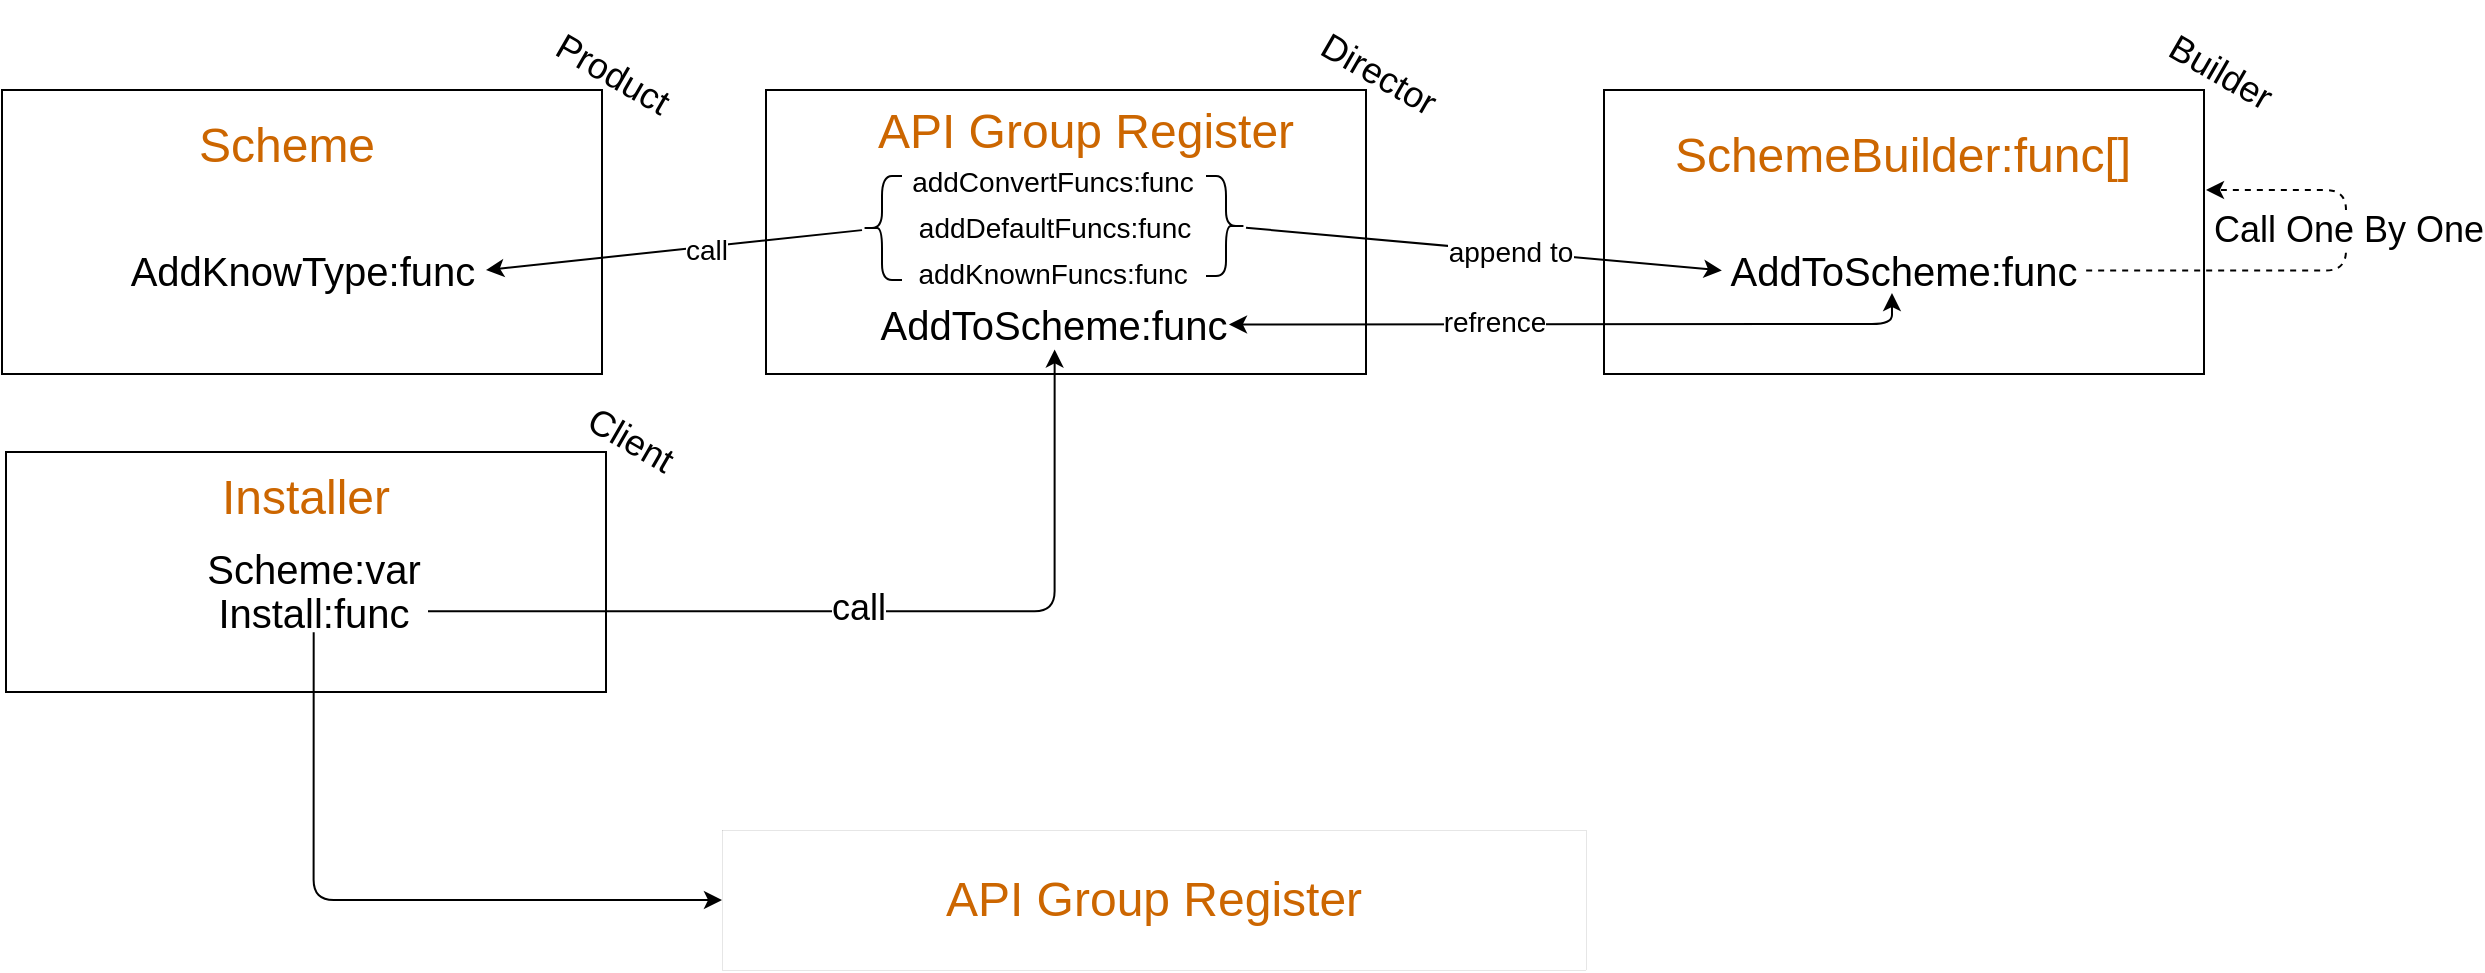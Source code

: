 <mxfile>
    <diagram id="KSGf075R0hTIlhzQJ1op" name="第 1 页">
        <mxGraphModel dx="1468" dy="636" grid="1" gridSize="10" guides="1" tooltips="1" connect="1" arrows="1" fold="1" page="1" pageScale="1" pageWidth="827" pageHeight="1169" math="0" shadow="0">
            <root>
                <mxCell id="0"/>
                <mxCell id="1" parent="0"/>
                <mxCell id="59" value="" style="group;fontColor=#CC6600;strokeColor=#CC6600;rounded=0;" vertex="1" connectable="0" parent="1">
                    <mxGeometry x="-112" y="400" width="300" height="142" as="geometry"/>
                </mxCell>
                <mxCell id="38" value="" style="rounded=0;whiteSpace=wrap;html=1;" vertex="1" parent="59">
                    <mxGeometry width="300" height="142" as="geometry"/>
                </mxCell>
                <mxCell id="56" value="AddKnowType:func" style="text;html=1;strokeColor=none;fillColor=none;align=center;verticalAlign=middle;whiteSpace=wrap;rounded=0;fontSize=20;" vertex="1" parent="59">
                    <mxGeometry x="125.676" y="77.682" width="48.649" height="25.059" as="geometry"/>
                </mxCell>
                <mxCell id="53" value="&lt;font style=&quot;font-size: 24px&quot;&gt;Scheme&lt;/font&gt;" style="text;html=1;strokeColor=none;fillColor=none;align=center;verticalAlign=middle;whiteSpace=wrap;rounded=0;fontColor=#CC6600;" vertex="1" parent="59">
                    <mxGeometry x="117.568" y="15.035" width="48.649" height="25.059" as="geometry"/>
                </mxCell>
                <mxCell id="64" value="00" style="group;fontSize=14;" vertex="1" connectable="0" parent="1">
                    <mxGeometry x="270" y="400" width="300" height="160" as="geometry"/>
                </mxCell>
                <mxCell id="65" value="" style="rounded=0;whiteSpace=wrap;html=1;" vertex="1" parent="64">
                    <mxGeometry width="300" height="142" as="geometry"/>
                </mxCell>
                <mxCell id="66" value="AddToScheme:func" style="text;html=1;strokeColor=none;fillColor=none;align=center;verticalAlign=middle;whiteSpace=wrap;rounded=0;fontSize=20;" vertex="1" parent="64">
                    <mxGeometry x="57.16" y="104.68" width="174.32" height="25.06" as="geometry"/>
                </mxCell>
                <mxCell id="67" value="&lt;font style=&quot;font-size: 24px&quot; color=&quot;#cc6600&quot;&gt;API Group Register&lt;/font&gt;" style="text;html=1;strokeColor=none;fillColor=none;align=center;verticalAlign=middle;whiteSpace=wrap;rounded=0;" vertex="1" parent="64">
                    <mxGeometry x="30" y="8" width="260" height="25.06" as="geometry"/>
                </mxCell>
                <mxCell id="75" value="addConvertFuncs:func" style="text;html=1;strokeColor=none;fillColor=none;align=center;verticalAlign=middle;whiteSpace=wrap;rounded=0;fontSize=14;" vertex="1" parent="64">
                    <mxGeometry x="118.996" y="33.062" width="48.649" height="25.059" as="geometry"/>
                </mxCell>
                <mxCell id="76" value="addDefaultFuncs:func" style="text;html=1;strokeColor=none;fillColor=none;align=center;verticalAlign=middle;whiteSpace=wrap;rounded=0;fontSize=14;" vertex="1" parent="64">
                    <mxGeometry x="119.996" y="56.472" width="48.649" height="25.059" as="geometry"/>
                </mxCell>
                <mxCell id="78" value="addKnownFuncs:func" style="text;html=1;strokeColor=none;fillColor=none;align=center;verticalAlign=middle;whiteSpace=wrap;rounded=0;fontSize=14;" vertex="1" parent="64">
                    <mxGeometry x="118.996" y="79.622" width="48.649" height="25.059" as="geometry"/>
                </mxCell>
                <mxCell id="80" value="" style="shape=curlyBracket;whiteSpace=wrap;html=1;rounded=1;fontSize=14;" vertex="1" parent="64">
                    <mxGeometry x="48" y="43" width="20" height="52" as="geometry"/>
                </mxCell>
                <mxCell id="81" value="" style="shape=curlyBracket;whiteSpace=wrap;html=1;rounded=1;flipH=1;fontSize=14;" vertex="1" parent="64">
                    <mxGeometry x="220" y="43" width="20" height="50" as="geometry"/>
                </mxCell>
                <mxCell id="68" value="" style="group" vertex="1" connectable="0" parent="1">
                    <mxGeometry x="689" y="400" width="350" height="142" as="geometry"/>
                </mxCell>
                <mxCell id="69" value="" style="rounded=0;whiteSpace=wrap;html=1;" vertex="1" parent="68">
                    <mxGeometry width="300" height="142" as="geometry"/>
                </mxCell>
                <mxCell id="70" value="AddToScheme:func" style="text;html=1;strokeColor=none;fillColor=none;align=center;verticalAlign=middle;whiteSpace=wrap;rounded=0;fontSize=20;" vertex="1" parent="68">
                    <mxGeometry x="58.92" y="77.68" width="182.16" height="25.06" as="geometry"/>
                </mxCell>
                <mxCell id="71" value="&lt;font style=&quot;font-size: 24px&quot; color=&quot;#cc6600&quot;&gt;SchemeBuilder:func[]&lt;/font&gt;" style="text;html=1;strokeColor=none;fillColor=none;align=center;verticalAlign=middle;whiteSpace=wrap;rounded=0;" vertex="1" parent="68">
                    <mxGeometry x="22.43" y="20" width="255.14" height="25.06" as="geometry"/>
                </mxCell>
                <mxCell id="82" style="edgeStyle=none;html=1;fontSize=14;" edge="1" parent="1" source="80">
                    <mxGeometry relative="1" as="geometry">
                        <mxPoint x="130" y="490" as="targetPoint"/>
                        <Array as="points">
                            <mxPoint x="130" y="490"/>
                        </Array>
                    </mxGeometry>
                </mxCell>
                <mxCell id="85" value="call" style="edgeLabel;html=1;align=center;verticalAlign=middle;resizable=0;points=[];fontSize=14;fontColor=#000000;" vertex="1" connectable="0" parent="82">
                    <mxGeometry x="-0.172" y="1" relative="1" as="geometry">
                        <mxPoint as="offset"/>
                    </mxGeometry>
                </mxCell>
                <mxCell id="83" style="edgeStyle=none;html=1;entryX=0;entryY=0.5;entryDx=0;entryDy=0;fontSize=14;entryPerimeter=0;" edge="1" parent="1" source="81" target="70">
                    <mxGeometry relative="1" as="geometry"/>
                </mxCell>
                <mxCell id="86" value="append to" style="edgeLabel;html=1;align=center;verticalAlign=middle;resizable=0;points=[];fontSize=14;fontColor=#000000;" vertex="1" connectable="0" parent="83">
                    <mxGeometry x="0.107" relative="1" as="geometry">
                        <mxPoint as="offset"/>
                    </mxGeometry>
                </mxCell>
                <mxCell id="88" value="" style="endArrow=classic;startArrow=classic;html=1;fontSize=14;fontColor=#000000;entryX=0.467;entryY=0.951;entryDx=0;entryDy=0;exitX=1;exitY=0.5;exitDx=0;exitDy=0;entryPerimeter=0;" edge="1" parent="1" source="66" target="70">
                    <mxGeometry width="50" height="50" relative="1" as="geometry">
                        <mxPoint x="600" y="570" as="sourcePoint"/>
                        <mxPoint x="650" y="520" as="targetPoint"/>
                        <Array as="points">
                            <mxPoint x="833" y="517"/>
                        </Array>
                    </mxGeometry>
                </mxCell>
                <mxCell id="90" value="&lt;span style=&quot;color: rgba(0 , 0 , 0 , 0) ; font-family: monospace ; font-size: 0px ; background-color: rgb(248 , 249 , 250)&quot;&gt;%3CmxGraphModel%3E%3Croot%3E%3CmxCell%20id%3D%220%22%2F%3E%3CmxCell%20id%3D%221%22%20parent%3D%220%22%2F%3E%3CmxCell%20id%3D%222%22%20value%3D%22refrence%22%20style%3D%22text%3Bhtml%3D1%3Balign%3Dcenter%3BverticalAlign%3Dmiddle%3Bresizable%3D0%3Bpoints%3D%5B%5D%3Bautosize%3D1%3BstrokeColor%3Dnone%3BfillColor%3Dnone%3BfontSize%3D14%3BfontColor%3D%23000000%3B%22%20vertex%3D%221%22%20parent%3D%221%22%3E%3CmxGeometry%20x%3D%22610%22%20y%3D%22500%22%20width%3D%2270%22%20height%3D%2220%22%20as%3D%22geometry%22%2F%3E%3C%2FmxCell%3E%3C%2Froot%3E%3C%2FmxGraphModel%3Eref&lt;/span&gt;" style="edgeLabel;html=1;align=center;verticalAlign=middle;resizable=0;points=[];fontSize=14;fontColor=#000000;" vertex="1" connectable="0" parent="88">
                    <mxGeometry x="-0.195" y="-2" relative="1" as="geometry">
                        <mxPoint as="offset"/>
                    </mxGeometry>
                </mxCell>
                <mxCell id="91" value="refrence" style="edgeLabel;html=1;align=center;verticalAlign=middle;resizable=0;points=[];fontSize=14;fontColor=#000000;" vertex="1" connectable="0" parent="88">
                    <mxGeometry x="-0.235" y="1" relative="1" as="geometry">
                        <mxPoint as="offset"/>
                    </mxGeometry>
                </mxCell>
                <mxCell id="92" value="Product" style="text;strokeColor=none;fillColor=none;html=1;fontSize=18;fontStyle=0;verticalAlign=middle;align=center;rounded=0;fontColor=#000000;rotation=30;strokeWidth=0;" vertex="1" parent="1">
                    <mxGeometry x="147" y="377" width="92" height="30" as="geometry"/>
                </mxCell>
                <mxCell id="95" value="Director" style="text;strokeColor=none;fillColor=none;html=1;fontSize=18;fontStyle=0;verticalAlign=middle;align=center;rounded=0;fontColor=#000000;rotation=30;strokeWidth=0;" vertex="1" parent="1">
                    <mxGeometry x="530" y="377" width="92" height="30" as="geometry"/>
                </mxCell>
                <mxCell id="94" value="Builder" style="text;strokeColor=none;fillColor=none;html=1;fontSize=18;fontStyle=0;verticalAlign=middle;align=center;rounded=0;fontColor=#000000;rotation=30;strokeWidth=0;" vertex="1" parent="1">
                    <mxGeometry x="951" y="376" width="92" height="30" as="geometry"/>
                </mxCell>
                <mxCell id="96" value="" style="group;fontColor=#CC6600;strokeColor=#CC6600;rounded=0;" vertex="1" connectable="0" parent="1">
                    <mxGeometry x="-110" y="581" width="300" height="120" as="geometry"/>
                </mxCell>
                <mxCell id="97" value="" style="rounded=0;whiteSpace=wrap;html=1;" vertex="1" parent="96">
                    <mxGeometry width="300" height="120" as="geometry"/>
                </mxCell>
                <mxCell id="98" value="Scheme:var" style="text;html=1;strokeColor=none;fillColor=none;align=center;verticalAlign=middle;whiteSpace=wrap;rounded=0;fontSize=20;" vertex="1" parent="96">
                    <mxGeometry x="96.68" y="47.828" width="114.32" height="21.177" as="geometry"/>
                </mxCell>
                <mxCell id="99" value="&lt;font style=&quot;font-size: 24px&quot; color=&quot;#cc6600&quot;&gt;Installer&lt;/font&gt;" style="text;html=1;strokeColor=none;fillColor=none;align=center;verticalAlign=middle;whiteSpace=wrap;rounded=0;" vertex="1" parent="96">
                    <mxGeometry x="103.79" y="12.71" width="92.43" height="21.177" as="geometry"/>
                </mxCell>
                <mxCell id="101" value="Install:func" style="text;html=1;strokeColor=none;fillColor=none;align=center;verticalAlign=middle;whiteSpace=wrap;rounded=0;fontSize=20;" vertex="1" parent="96">
                    <mxGeometry x="96.69" y="69.006" width="114.31" height="21.177" as="geometry"/>
                </mxCell>
                <mxCell id="100" value="Client" style="text;strokeColor=none;fillColor=none;html=1;fontSize=18;fontStyle=0;verticalAlign=middle;align=center;rounded=0;fontColor=#000000;rotation=30;strokeWidth=0;" vertex="1" parent="1">
                    <mxGeometry x="156" y="560" width="92" height="30" as="geometry"/>
                </mxCell>
                <mxCell id="102" style="edgeStyle=orthogonalEdgeStyle;html=1;entryX=0.5;entryY=1;entryDx=0;entryDy=0;fontSize=18;fontColor=#CC6600;" edge="1" parent="1" source="101" target="66">
                    <mxGeometry relative="1" as="geometry"/>
                </mxCell>
                <mxCell id="103" value="call" style="edgeLabel;html=1;align=center;verticalAlign=middle;resizable=0;points=[];fontSize=18;fontColor=#000000;" vertex="1" connectable="0" parent="102">
                    <mxGeometry x="-0.031" y="2" relative="1" as="geometry">
                        <mxPoint as="offset"/>
                    </mxGeometry>
                </mxCell>
                <mxCell id="104" style="edgeStyle=orthogonalEdgeStyle;html=1;fontSize=18;fontColor=#000000;dashed=1;" edge="1" parent="1" source="70">
                    <mxGeometry relative="1" as="geometry">
                        <mxPoint x="990" y="450" as="targetPoint"/>
                        <Array as="points">
                            <mxPoint x="1060" y="490"/>
                            <mxPoint x="1060" y="450"/>
                        </Array>
                    </mxGeometry>
                </mxCell>
                <mxCell id="105" value="Call One By One" style="edgeLabel;html=1;align=center;verticalAlign=middle;resizable=0;points=[];fontSize=18;fontColor=#000000;" vertex="1" connectable="0" parent="104">
                    <mxGeometry x="0.022" y="1" relative="1" as="geometry">
                        <mxPoint x="8" y="-20" as="offset"/>
                    </mxGeometry>
                </mxCell>
                <mxCell id="112" value="&lt;span style=&quot;color: rgb(204 , 102 , 0) ; font-size: 24px&quot;&gt;API Group Register&lt;/span&gt;" style="rounded=0;whiteSpace=wrap;html=1;fontSize=18;fontColor=#000000;strokeColor=default;strokeWidth=0;" vertex="1" parent="1">
                    <mxGeometry x="248" y="770" width="432" height="70" as="geometry"/>
                </mxCell>
                <mxCell id="113" style="edgeStyle=orthogonalEdgeStyle;html=1;exitX=0.5;exitY=1;exitDx=0;exitDy=0;entryX=0;entryY=0.5;entryDx=0;entryDy=0;fontSize=18;fontColor=#000000;" edge="1" parent="1" source="101" target="112">
                    <mxGeometry relative="1" as="geometry"/>
                </mxCell>
            </root>
        </mxGraphModel>
    </diagram>
</mxfile>